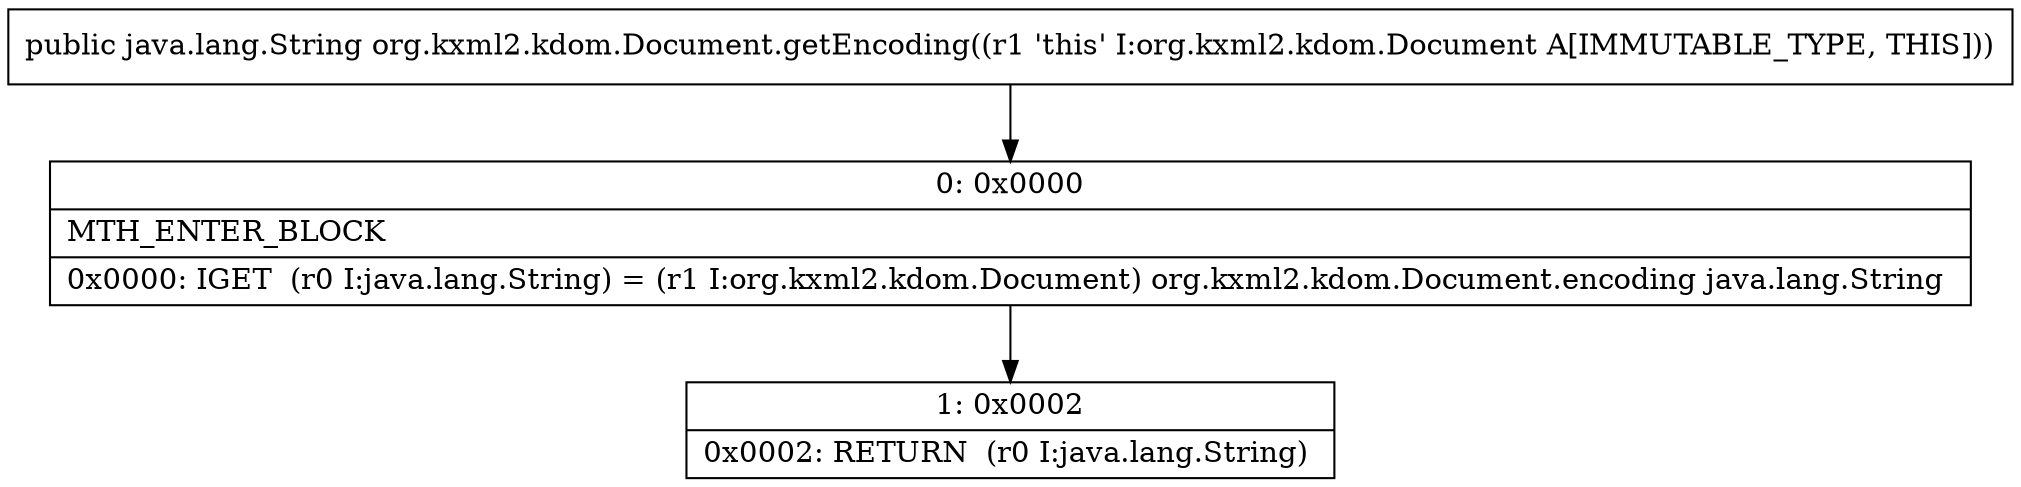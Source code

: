 digraph "CFG fororg.kxml2.kdom.Document.getEncoding()Ljava\/lang\/String;" {
Node_0 [shape=record,label="{0\:\ 0x0000|MTH_ENTER_BLOCK\l|0x0000: IGET  (r0 I:java.lang.String) = (r1 I:org.kxml2.kdom.Document) org.kxml2.kdom.Document.encoding java.lang.String \l}"];
Node_1 [shape=record,label="{1\:\ 0x0002|0x0002: RETURN  (r0 I:java.lang.String) \l}"];
MethodNode[shape=record,label="{public java.lang.String org.kxml2.kdom.Document.getEncoding((r1 'this' I:org.kxml2.kdom.Document A[IMMUTABLE_TYPE, THIS])) }"];
MethodNode -> Node_0;
Node_0 -> Node_1;
}

